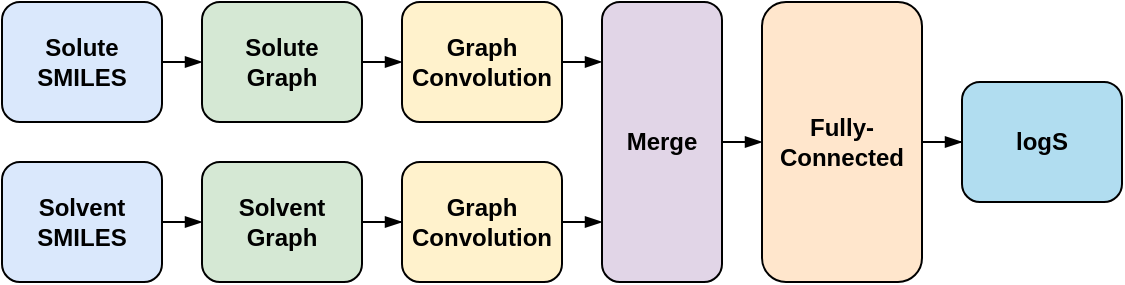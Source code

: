 <mxfile version="14.4.4" type="github">
  <diagram id="C5RBs43oDa-KdzZeNtuy" name="Page-1">
    <mxGraphModel dx="1038" dy="620" grid="1" gridSize="10" guides="1" tooltips="1" connect="1" arrows="1" fold="1" page="1" pageScale="1" pageWidth="827" pageHeight="1169" math="0" shadow="0">
      <root>
        <mxCell id="WIyWlLk6GJQsqaUBKTNV-0" />
        <mxCell id="WIyWlLk6GJQsqaUBKTNV-1" parent="WIyWlLk6GJQsqaUBKTNV-0" />
        <mxCell id="qyxr5L-9Lcjn7ODCekHI-40" style="edgeStyle=orthogonalEdgeStyle;rounded=0;orthogonalLoop=1;jettySize=auto;html=1;exitX=1;exitY=0.5;exitDx=0;exitDy=0;entryX=0;entryY=0.5;entryDx=0;entryDy=0;fontStyle=1;endArrow=blockThin;endFill=1;" edge="1" parent="WIyWlLk6GJQsqaUBKTNV-1" source="qyxr5L-9Lcjn7ODCekHI-23" target="qyxr5L-9Lcjn7ODCekHI-29">
          <mxGeometry relative="1" as="geometry" />
        </mxCell>
        <mxCell id="qyxr5L-9Lcjn7ODCekHI-23" value="Solute&lt;br&gt;SMILES" style="rounded=1;whiteSpace=wrap;html=1;fontSize=12;glass=0;strokeWidth=1;shadow=0;fillColor=#dae8fc;fontStyle=1" vertex="1" parent="WIyWlLk6GJQsqaUBKTNV-1">
          <mxGeometry x="160" y="80" width="80" height="60" as="geometry" />
        </mxCell>
        <mxCell id="qyxr5L-9Lcjn7ODCekHI-43" style="edgeStyle=orthogonalEdgeStyle;rounded=0;orthogonalLoop=1;jettySize=auto;html=1;exitX=1;exitY=0.5;exitDx=0;exitDy=0;fontStyle=1;endArrow=blockThin;endFill=1;" edge="1" parent="WIyWlLk6GJQsqaUBKTNV-1" source="qyxr5L-9Lcjn7ODCekHI-25" target="qyxr5L-9Lcjn7ODCekHI-33">
          <mxGeometry relative="1" as="geometry" />
        </mxCell>
        <mxCell id="qyxr5L-9Lcjn7ODCekHI-25" value="Solvent&lt;br&gt;Graph" style="rounded=1;whiteSpace=wrap;html=1;fontSize=12;glass=0;strokeWidth=1;shadow=0;fillColor=#d5e8d4;fontStyle=1" vertex="1" parent="WIyWlLk6GJQsqaUBKTNV-1">
          <mxGeometry x="260" y="160" width="80" height="60" as="geometry" />
        </mxCell>
        <mxCell id="qyxr5L-9Lcjn7ODCekHI-41" style="edgeStyle=orthogonalEdgeStyle;rounded=0;orthogonalLoop=1;jettySize=auto;html=1;exitX=1;exitY=0.5;exitDx=0;exitDy=0;entryX=0;entryY=0.5;entryDx=0;entryDy=0;fontStyle=1;endArrow=blockThin;endFill=1;" edge="1" parent="WIyWlLk6GJQsqaUBKTNV-1" source="qyxr5L-9Lcjn7ODCekHI-27" target="qyxr5L-9Lcjn7ODCekHI-25">
          <mxGeometry relative="1" as="geometry" />
        </mxCell>
        <mxCell id="qyxr5L-9Lcjn7ODCekHI-27" value="Solvent&lt;br&gt;SMILES" style="rounded=1;whiteSpace=wrap;html=1;fontSize=12;glass=0;strokeWidth=1;shadow=0;fillColor=#dae8fc;fontStyle=1" vertex="1" parent="WIyWlLk6GJQsqaUBKTNV-1">
          <mxGeometry x="160" y="160" width="80" height="60" as="geometry" />
        </mxCell>
        <mxCell id="qyxr5L-9Lcjn7ODCekHI-42" style="edgeStyle=orthogonalEdgeStyle;rounded=0;orthogonalLoop=1;jettySize=auto;html=1;exitX=1;exitY=0.5;exitDx=0;exitDy=0;entryX=0;entryY=0.5;entryDx=0;entryDy=0;fontStyle=1;endArrow=blockThin;endFill=1;" edge="1" parent="WIyWlLk6GJQsqaUBKTNV-1" source="qyxr5L-9Lcjn7ODCekHI-29" target="qyxr5L-9Lcjn7ODCekHI-31">
          <mxGeometry relative="1" as="geometry" />
        </mxCell>
        <mxCell id="qyxr5L-9Lcjn7ODCekHI-29" value="Solute&lt;br&gt;Graph" style="rounded=1;whiteSpace=wrap;html=1;fontSize=12;glass=0;strokeWidth=1;shadow=0;fillColor=#d5e8d4;fontStyle=1" vertex="1" parent="WIyWlLk6GJQsqaUBKTNV-1">
          <mxGeometry x="260" y="80" width="80" height="60" as="geometry" />
        </mxCell>
        <mxCell id="qyxr5L-9Lcjn7ODCekHI-44" style="edgeStyle=orthogonalEdgeStyle;rounded=0;orthogonalLoop=1;jettySize=auto;html=1;exitX=1;exitY=0.5;exitDx=0;exitDy=0;entryX=0;entryY=0.214;entryDx=0;entryDy=0;entryPerimeter=0;fontStyle=1;endArrow=blockThin;endFill=1;" edge="1" parent="WIyWlLk6GJQsqaUBKTNV-1" source="qyxr5L-9Lcjn7ODCekHI-31" target="qyxr5L-9Lcjn7ODCekHI-35">
          <mxGeometry relative="1" as="geometry" />
        </mxCell>
        <mxCell id="qyxr5L-9Lcjn7ODCekHI-31" value="Graph&lt;br&gt;Convolution" style="rounded=1;whiteSpace=wrap;html=1;fontSize=12;glass=0;strokeWidth=1;shadow=0;fillColor=#fff2cc;fontStyle=1" vertex="1" parent="WIyWlLk6GJQsqaUBKTNV-1">
          <mxGeometry x="360" y="80" width="80" height="60" as="geometry" />
        </mxCell>
        <mxCell id="qyxr5L-9Lcjn7ODCekHI-45" style="edgeStyle=orthogonalEdgeStyle;rounded=0;orthogonalLoop=1;jettySize=auto;html=1;exitX=1;exitY=0.5;exitDx=0;exitDy=0;entryX=0;entryY=0.786;entryDx=0;entryDy=0;entryPerimeter=0;fontStyle=1;endArrow=blockThin;endFill=1;" edge="1" parent="WIyWlLk6GJQsqaUBKTNV-1" source="qyxr5L-9Lcjn7ODCekHI-33" target="qyxr5L-9Lcjn7ODCekHI-35">
          <mxGeometry relative="1" as="geometry" />
        </mxCell>
        <mxCell id="qyxr5L-9Lcjn7ODCekHI-33" value="&lt;span&gt;Graph&lt;br&gt;&lt;/span&gt;&lt;span&gt;Convolution&lt;/span&gt;" style="rounded=1;whiteSpace=wrap;html=1;fontSize=12;glass=0;strokeWidth=1;shadow=0;fillColor=#fff2cc;fontStyle=1" vertex="1" parent="WIyWlLk6GJQsqaUBKTNV-1">
          <mxGeometry x="360" y="160" width="80" height="60" as="geometry" />
        </mxCell>
        <mxCell id="qyxr5L-9Lcjn7ODCekHI-46" style="edgeStyle=orthogonalEdgeStyle;rounded=0;orthogonalLoop=1;jettySize=auto;html=1;exitX=1;exitY=0.5;exitDx=0;exitDy=0;entryX=0;entryY=0.5;entryDx=0;entryDy=0;fontStyle=1;endArrow=blockThin;endFill=1;" edge="1" parent="WIyWlLk6GJQsqaUBKTNV-1" source="qyxr5L-9Lcjn7ODCekHI-35" target="qyxr5L-9Lcjn7ODCekHI-37">
          <mxGeometry relative="1" as="geometry" />
        </mxCell>
        <mxCell id="qyxr5L-9Lcjn7ODCekHI-35" value="Merge" style="rounded=1;whiteSpace=wrap;html=1;fontSize=12;glass=0;strokeWidth=1;shadow=0;fillColor=#e1d5e7;fontStyle=1" vertex="1" parent="WIyWlLk6GJQsqaUBKTNV-1">
          <mxGeometry x="460" y="80" width="60" height="140" as="geometry" />
        </mxCell>
        <mxCell id="qyxr5L-9Lcjn7ODCekHI-49" style="edgeStyle=orthogonalEdgeStyle;rounded=0;orthogonalLoop=1;jettySize=auto;html=1;entryX=0;entryY=0.5;entryDx=0;entryDy=0;fontStyle=1;endArrow=blockThin;endFill=1;" edge="1" parent="WIyWlLk6GJQsqaUBKTNV-1" source="qyxr5L-9Lcjn7ODCekHI-37" target="qyxr5L-9Lcjn7ODCekHI-48">
          <mxGeometry relative="1" as="geometry" />
        </mxCell>
        <mxCell id="qyxr5L-9Lcjn7ODCekHI-37" value="Fully-Connected" style="rounded=1;whiteSpace=wrap;html=1;fontSize=12;glass=0;strokeWidth=1;shadow=0;fillColor=#ffe6cc;fontStyle=1" vertex="1" parent="WIyWlLk6GJQsqaUBKTNV-1">
          <mxGeometry x="540" y="80" width="80" height="140" as="geometry" />
        </mxCell>
        <mxCell id="qyxr5L-9Lcjn7ODCekHI-48" value="logS" style="rounded=1;whiteSpace=wrap;html=1;fontSize=12;glass=0;strokeWidth=1;shadow=0;fillColor=#b1ddf0;fontStyle=1" vertex="1" parent="WIyWlLk6GJQsqaUBKTNV-1">
          <mxGeometry x="640" y="120" width="80" height="60" as="geometry" />
        </mxCell>
      </root>
    </mxGraphModel>
  </diagram>
</mxfile>
